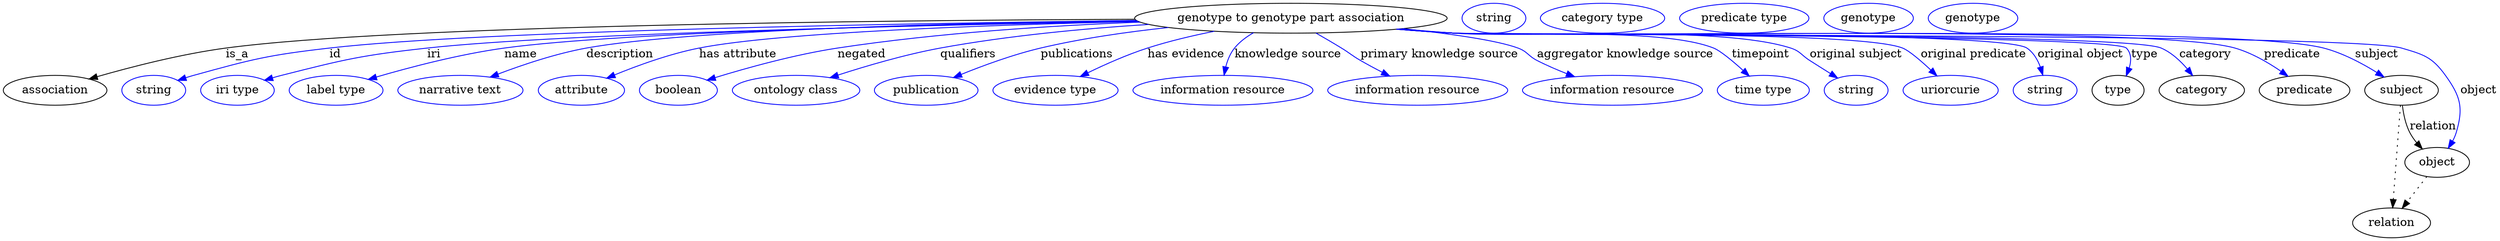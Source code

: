 digraph {
	graph [bb="0,0,3006.4,283"];
	node [label="\N"];
	"genotype to genotype part association"	[height=0.5,
		label="genotype to genotype part association",
		pos="1551.4,265",
		width=5.2356];
	association	[height=0.5,
		pos="62.394,178",
		width=1.7332];
	"genotype to genotype part association" -> association	[label=is_a,
		lp="282.39,221.5",
		pos="e,103.34,191.65 1363.4,263.74 1059.6,262.49 474.08,256.45 268.39,229 214.64,221.83 154.52,206.34 113.17,194.5"];
	id	[color=blue,
		height=0.5,
		label=string,
		pos="181.39,178",
		width=1.0652];
	"genotype to genotype part association" -> id	[color=blue,
		label=id,
		lp="400.39,221.5",
		pos="e,210.37,190.01 1365.2,262.19 1087,258.82 575.79,249.96 393.39,229 319.53,220.51 301.06,215.79 229.39,196 226.28,195.14 223.08,194.18 \
219.89,193.17",
		style=solid];
	iri	[color=blue,
		height=0.5,
		label="iri type",
		pos="282.39,178",
		width=1.2277];
	"genotype to genotype part association" -> iri	[color=blue,
		label=iri,
		lp="519.39,221.5",
		pos="e,315.01,190.17 1367.2,261.16 1114.1,256.68 671.67,246.62 511.39,229 432.29,220.3 412.55,215.53 335.39,196 331.96,195.13 328.43,\
194.16 324.9,193.14",
		style=solid];
	name	[color=blue,
		height=0.5,
		label="label type",
		pos="401.39,178",
		width=1.5707];
	"genotype to genotype part association" -> name	[color=blue,
		label=name,
		lp="623.39,221.5",
		pos="e,440.4,191.25 1366.1,261.58 1132.8,257.76 745.43,248.65 603.39,229 550.17,221.64 490.6,205.95 450.03,194.1",
		style=solid];
	description	[color=blue,
		height=0.5,
		label="narrative text",
		pos="551.39,178",
		width=2.0943];
	"genotype to genotype part association" -> description	[color=blue,
		label=description,
		lp="741.89,221.5",
		pos="e,586.72,193.92 1364.7,262.4 1153.8,259.53 823.88,251.47 701.39,229 665.13,222.35 625.63,208.91 596.27,197.64",
		style=solid];
	"has attribute"	[color=blue,
		height=0.5,
		label=attribute,
		pos="696.39,178",
		width=1.4443];
	"genotype to genotype part association" -> "has attribute"	[color=blue,
		label="has attribute",
		lp="884.39,221.5",
		pos="e,726.75,192.68 1367.4,261.06 1190.2,257.12 934.95,248.26 837.39,229 802.18,222.05 763.89,208.03 736.11,196.6",
		style=solid];
	negated	[color=blue,
		height=0.5,
		label=boolean,
		pos="813.39,178",
		width=1.2999];
	"genotype to genotype part association" -> negated	[color=blue,
		label=negated,
		lp="1033.4,221.5",
		pos="e,847.79,190.35 1369.5,260.29 1262.6,256.14 1125.3,247.39 1004.4,229 953.22,221.22 895.96,205.22 857.6,193.4",
		style=solid];
	qualifiers	[color=blue,
		height=0.5,
		label="ontology class",
		pos="954.39,178",
		width=2.1304];
	"genotype to genotype part association" -> qualifiers	[color=blue,
		label=qualifiers,
		lp="1161.9,221.5",
		pos="e,995.33,193.25 1379.8,257.5 1302.5,252.6 1210.4,244.02 1128.4,229 1086.2,221.27 1039.5,207.56 1005.1,196.45",
		style=solid];
	publications	[color=blue,
		height=0.5,
		label=publication,
		pos="1111.4,178",
		width=1.7332];
	"genotype to genotype part association" -> publications	[color=blue,
		label=publications,
		lp="1293.4,221.5",
		pos="e,1144.2,193.34 1403.5,253.78 1354.1,248.53 1299,240.69 1249.4,229 1216.5,221.24 1180.6,208.09 1153.7,197.22",
		style=solid];
	"has evidence"	[color=blue,
		height=0.5,
		label="evidence type",
		pos="1267.4,178",
		width=2.0943];
	"genotype to genotype part association" -> "has evidence"	[color=blue,
		label="has evidence",
		lp="1424.9,221.5",
		pos="e,1297.3,194.68 1458.8,249.24 1432.5,243.98 1404.1,237.26 1378.4,229 1353.8,221.08 1327.4,209.32 1306.5,199.19",
		style=solid];
	"knowledge source"	[color=blue,
		height=0.5,
		label="information resource",
		pos="1469.4,178",
		width=3.015];
	"genotype to genotype part association" -> "knowledge source"	[color=blue,
		label="knowledge source",
		lp="1547.9,221.5",
		pos="e,1470.8,196.34 1506.2,247.43 1497.7,242.58 1489.5,236.51 1483.4,229 1478.1,222.52 1474.8,214.16 1472.8,206.15",
		style=solid];
	"primary knowledge source"	[color=blue,
		height=0.5,
		label="information resource",
		pos="1704.4,178",
		width=3.015];
	"genotype to genotype part association" -> "primary knowledge source"	[color=blue,
		label="primary knowledge source",
		lp="1730.4,221.5",
		pos="e,1670.7,195.19 1581.7,247.07 1591.6,241.44 1602.5,235.06 1612.4,229 1622.8,222.63 1624.8,220.1 1635.4,214 1643.8,209.16 1652.9,\
204.28 1661.7,199.76",
		style=solid];
	"aggregator knowledge source"	[color=blue,
		height=0.5,
		label="information resource",
		pos="1939.4,178",
		width=3.015];
	"genotype to genotype part association" -> "aggregator knowledge source"	[color=blue,
		label="aggregator knowledge source",
		lp="1954.9,221.5",
		pos="e,1893.7,194.43 1686.4,252.43 1742.1,246.48 1799.6,238.48 1825.4,229 1836.8,224.79 1837.5,219.55 1848.4,214 1859.7,208.22 1872.2,\
202.83 1884.2,198.09",
		style=solid];
	timepoint	[color=blue,
		height=0.5,
		label="time type",
		pos="2121.4,178",
		width=1.5346];
	"genotype to genotype part association" -> timepoint	[color=blue,
		label=timepoint,
		lp="2118.4,221.5",
		pos="e,2104.5,195.18 1683.4,252.15 1705.4,250.32 1728.1,248.53 1749.4,247 1818.7,242.03 1996.8,254.51 2061.4,229 2069.3,225.86 2084,213.72 \
2096.8,202.19",
		style=solid];
	"original subject"	[color=blue,
		height=0.5,
		label=string,
		pos="2233.4,178",
		width=1.0652];
	"genotype to genotype part association" -> "original subject"	[color=blue,
		label="original subject",
		lp="2233.4,221.5",
		pos="e,2211.3,192.7 1682.1,252.01 1704.5,250.17 1727.6,248.42 1749.4,247 1839.3,241.15 2068.6,256.58 2154.4,229 2166,225.26 2167.1,220.57 \
2177.4,214 2185.6,208.79 2194.4,203.21 2202.7,198.07",
		style=solid];
	"original predicate"	[color=blue,
		height=0.5,
		label=uriorcurie,
		pos="2347.4,178",
		width=1.5887];
	"genotype to genotype part association" -> "original predicate"	[color=blue,
		label="original predicate",
		lp="2374.9,221.5",
		pos="e,2330.8,195.49 1681,251.89 1703.8,250.04 1727.3,248.32 1749.4,247 1809.3,243.43 2233.5,250.84 2289.4,229 2297.1,225.98 2311.2,213.98 \
2323.5,202.49",
		style=solid];
	"original object"	[color=blue,
		height=0.5,
		label=string,
		pos="2461.4,178",
		width=1.0652];
	"genotype to genotype part association" -> "original object"	[color=blue,
		label="original object",
		lp="2503.9,221.5",
		pos="e,2458.6,196.43 1680.2,251.82 1703.2,249.96 1727,248.25 1749.4,247 1787.7,244.86 2407.6,250.37 2439.4,229 2447.3,223.7 2452.4,214.88 \
2455.6,206.11",
		style=solid];
	type	[height=0.5,
		pos="2549.4,178",
		width=0.86659];
	"genotype to genotype part association" -> type	[color=blue,
		label=type,
		lp="2581.4,221.5",
		pos="e,2559.3,195.51 1679.7,251.79 1702.8,249.93 1726.8,248.22 1749.4,247 1771.9,245.79 2543.7,245.09 2559.4,229 2565.6,222.65 2565.4,\
213.61 2562.9,204.95",
		style=solid];
	category	[height=0.5,
		pos="2650.4,178",
		width=1.4263];
	"genotype to genotype part association" -> category	[color=blue,
		label=category,
		lp="2654.9,221.5",
		pos="e,2639.3,195.84 1679.7,251.77 1702.8,249.91 1726.8,248.21 1749.4,247 1796.7,244.47 2557.9,247.8 2601.4,229 2613.8,223.65 2624.6,\
213.54 2632.9,203.81",
		style=solid];
	predicate	[height=0.5,
		pos="2774.4,178",
		width=1.5165];
	"genotype to genotype part association" -> predicate	[color=blue,
		label=predicate,
		lp="2759.4,221.5",
		pos="e,2754.4,194.99 1679.4,251.76 1702.7,249.89 1726.7,248.19 1749.4,247 1853.8,241.52 2589.8,257.7 2690.4,229 2710.3,223.32 2730.3,\
211.69 2745.8,201.07",
		style=solid];
	subject	[height=0.5,
		pos="2891.4,178",
		width=1.2277];
	"genotype to genotype part association" -> subject	[color=blue,
		label=subject,
		lp="2861.4,221.5",
		pos="e,2870.2,194.05 1679.1,251.74 1702.5,249.87 1726.7,248.17 1749.4,247 1865.7,241.02 2684.6,258.15 2797.4,229 2820.3,223.09 2843.7,\
210.63 2861.5,199.63",
		style=solid];
	object	[height=0.5,
		pos="2934.4,91",
		width=1.0832];
	"genotype to genotype part association" -> object	[color=blue,
		label=object,
		lp="2984.4,178",
		pos="e,2947.8,108.09 1678.9,251.74 1702.3,249.86 1726.6,248.16 1749.4,247 1812.8,243.78 2830.5,246.92 2891.4,229 2918,221.16 2928.2,218.5 \
2944.4,196 2962.7,170.69 2966.3,156.9 2957.4,127 2956.4,123.55 2954.9,120.13 2953.1,116.85",
		style=solid];
	association_type	[color=blue,
		height=0.5,
		label=string,
		pos="1796.4,265",
		width=1.0652];
	association_category	[color=blue,
		height=0.5,
		label="category type",
		pos="1927.4,265",
		width=2.0762];
	"genotype to genotype part association_predicate"	[color=blue,
		height=0.5,
		label="predicate type",
		pos="2098.4,265",
		width=2.1665];
	subject -> object	[label=relation,
		lp="2929.4,134.5",
		pos="e,2916.5,107.23 2892.5,159.55 2893.7,149.57 2896.2,137.07 2901.4,127 2903.6,122.68 2906.5,118.52 2909.7,114.66"];
	relation	[height=0.5,
		pos="2879.4,18",
		width=1.2999];
	subject -> relation	[pos="e,2880.7,36.188 2890.1,159.79 2888,132.48 2884,78.994 2881.5,46.38",
		style=dotted];
	"genotype to genotype part association_subject"	[color=blue,
		height=0.5,
		label=genotype,
		pos="2248.4,265",
		width=1.4985];
	object -> relation	[pos="e,2892.2,35.54 2921.9,73.889 2915,64.939 2906.2,53.617 2898.4,43.584",
		style=dotted];
	"genotype to genotype part association_object"	[color=blue,
		height=0.5,
		label=genotype,
		pos="2374.4,265",
		width=1.4985];
}
